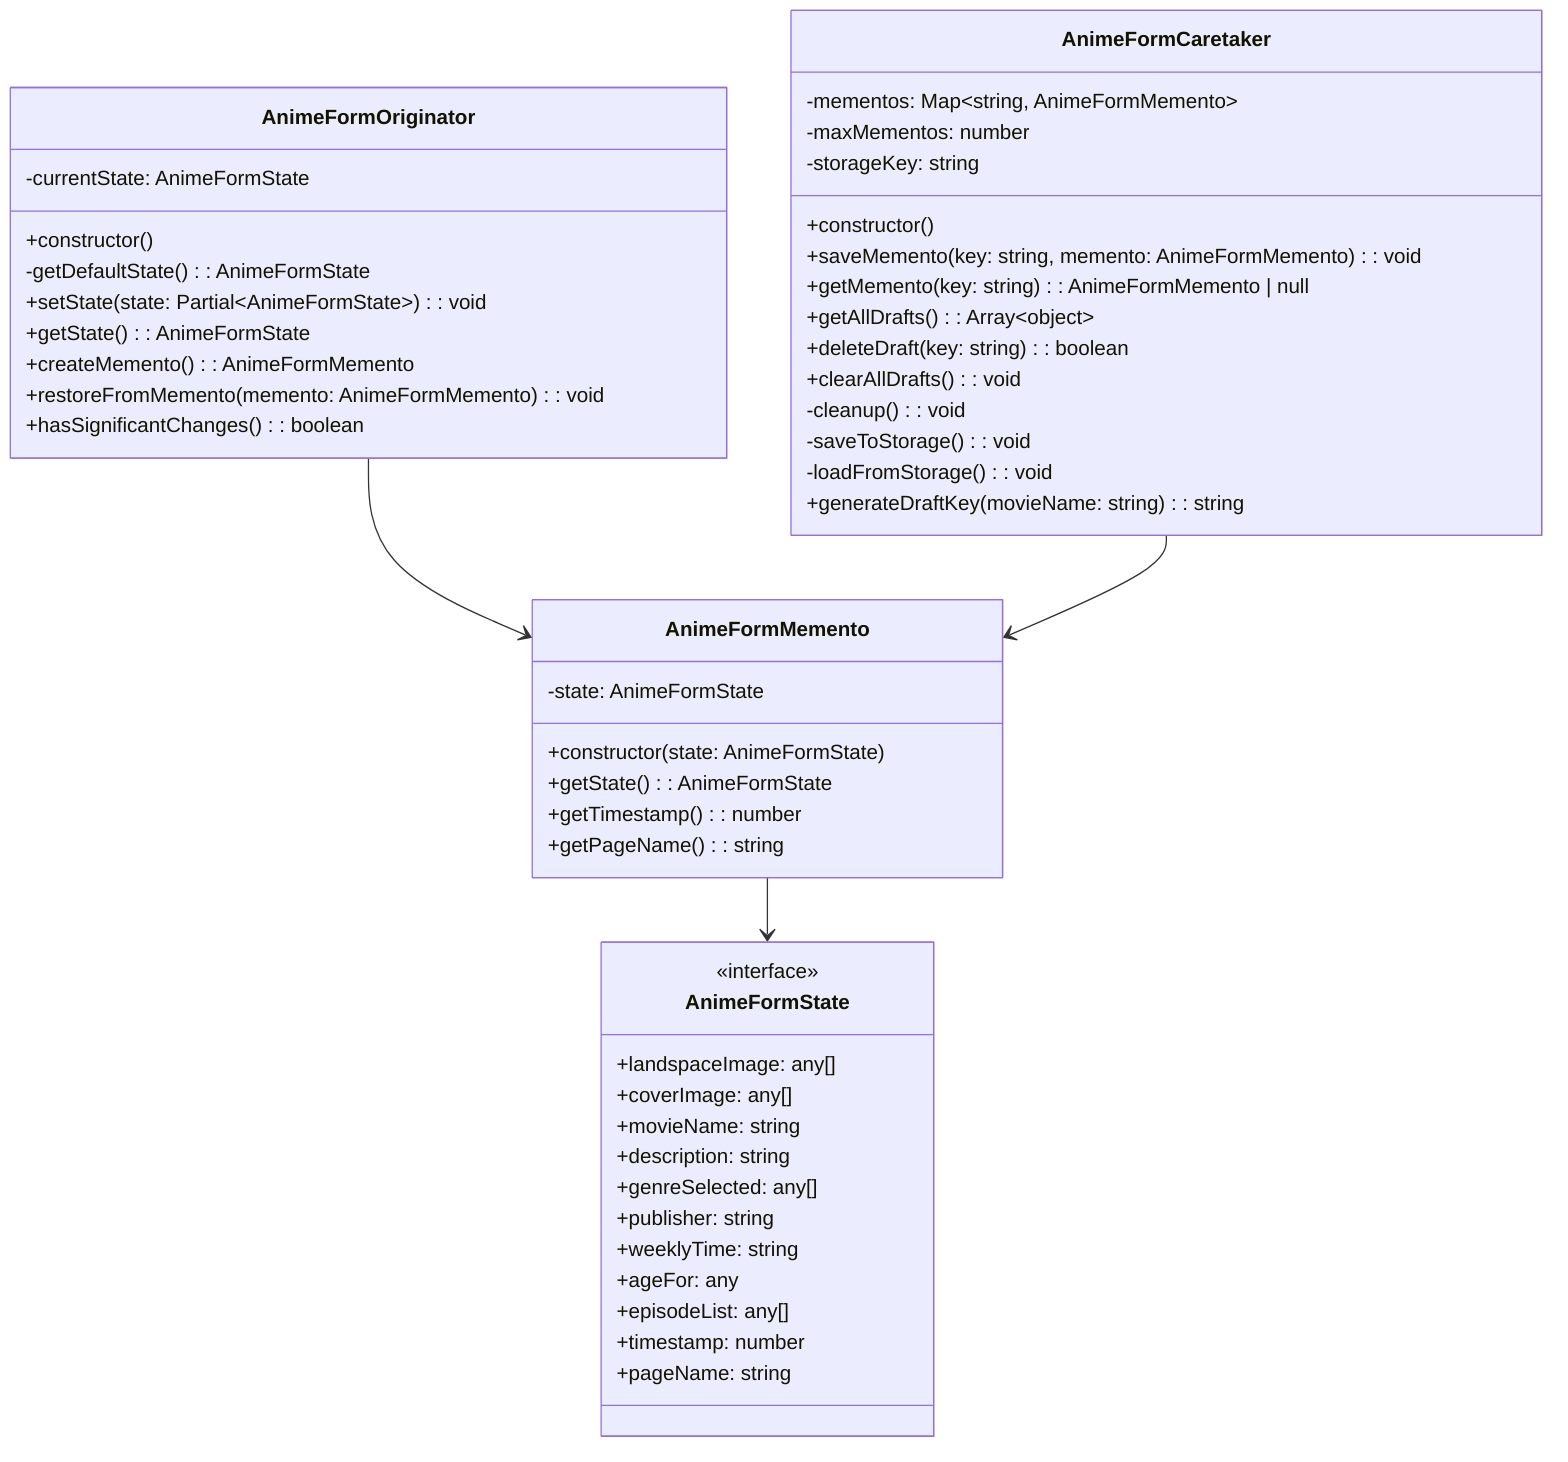 classDiagram
    class AnimeFormMemento {
        -state: AnimeFormState
        +constructor(state: AnimeFormState)
        +getState(): AnimeFormState
        +getTimestamp(): number
        +getPageName(): string
    }

    class AnimeFormOriginator {
        -currentState: AnimeFormState
        +constructor()
        -getDefaultState(): AnimeFormState
        +setState(state: Partial~AnimeFormState~): void
        +getState(): AnimeFormState
        +createMemento(): AnimeFormMemento
        +restoreFromMemento(memento: AnimeFormMemento): void
        +hasSignificantChanges(): boolean
    }

    class AnimeFormCaretaker {
        -mementos: Map~string, AnimeFormMemento~
        -maxMementos: number
        -storageKey: string
        +constructor()
        +saveMemento(key: string, memento: AnimeFormMemento): void
        +getMemento(key: string): AnimeFormMemento | null
        +getAllDrafts(): Array~object~
        +deleteDraft(key: string): boolean
        +clearAllDrafts(): void
        -cleanup(): void
        -saveToStorage(): void
        -loadFromStorage(): void
        +generateDraftKey(movieName: string): string
    }

    class AnimeFormState {
        <<interface>>
        +landspaceImage: any[]
        +coverImage: any[]
        +movieName: string
        +description: string
        +genreSelected: any[]
        +publisher: string
        +weeklyTime: string
        +ageFor: any
        +episodeList: any[]
        +timestamp: number
        +pageName: string
    }

    AnimeFormOriginator --> AnimeFormMemento
    AnimeFormCaretaker --> AnimeFormMemento
    AnimeFormMemento --> AnimeFormState